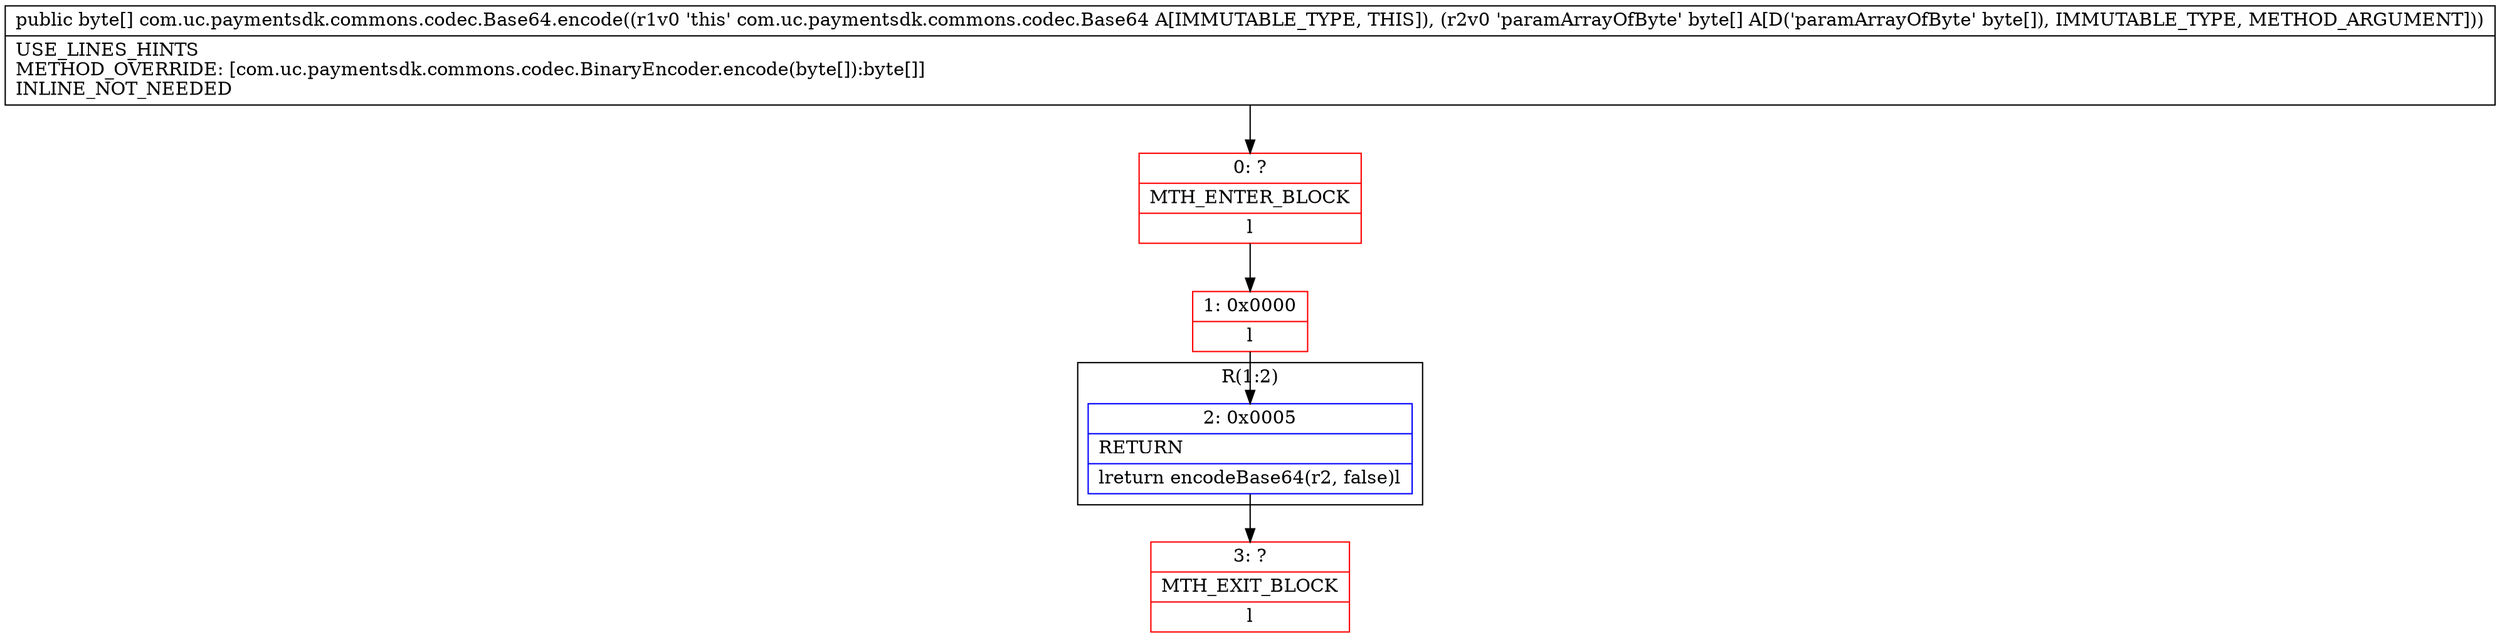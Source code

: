 digraph "CFG forcom.uc.paymentsdk.commons.codec.Base64.encode([B)[B" {
subgraph cluster_Region_2050011287 {
label = "R(1:2)";
node [shape=record,color=blue];
Node_2 [shape=record,label="{2\:\ 0x0005|RETURN\l|lreturn encodeBase64(r2, false)l}"];
}
Node_0 [shape=record,color=red,label="{0\:\ ?|MTH_ENTER_BLOCK\l|l}"];
Node_1 [shape=record,color=red,label="{1\:\ 0x0000|l}"];
Node_3 [shape=record,color=red,label="{3\:\ ?|MTH_EXIT_BLOCK\l|l}"];
MethodNode[shape=record,label="{public byte[] com.uc.paymentsdk.commons.codec.Base64.encode((r1v0 'this' com.uc.paymentsdk.commons.codec.Base64 A[IMMUTABLE_TYPE, THIS]), (r2v0 'paramArrayOfByte' byte[] A[D('paramArrayOfByte' byte[]), IMMUTABLE_TYPE, METHOD_ARGUMENT]))  | USE_LINES_HINTS\lMETHOD_OVERRIDE: [com.uc.paymentsdk.commons.codec.BinaryEncoder.encode(byte[]):byte[]]\lINLINE_NOT_NEEDED\l}"];
MethodNode -> Node_0;
Node_2 -> Node_3;
Node_0 -> Node_1;
Node_1 -> Node_2;
}

